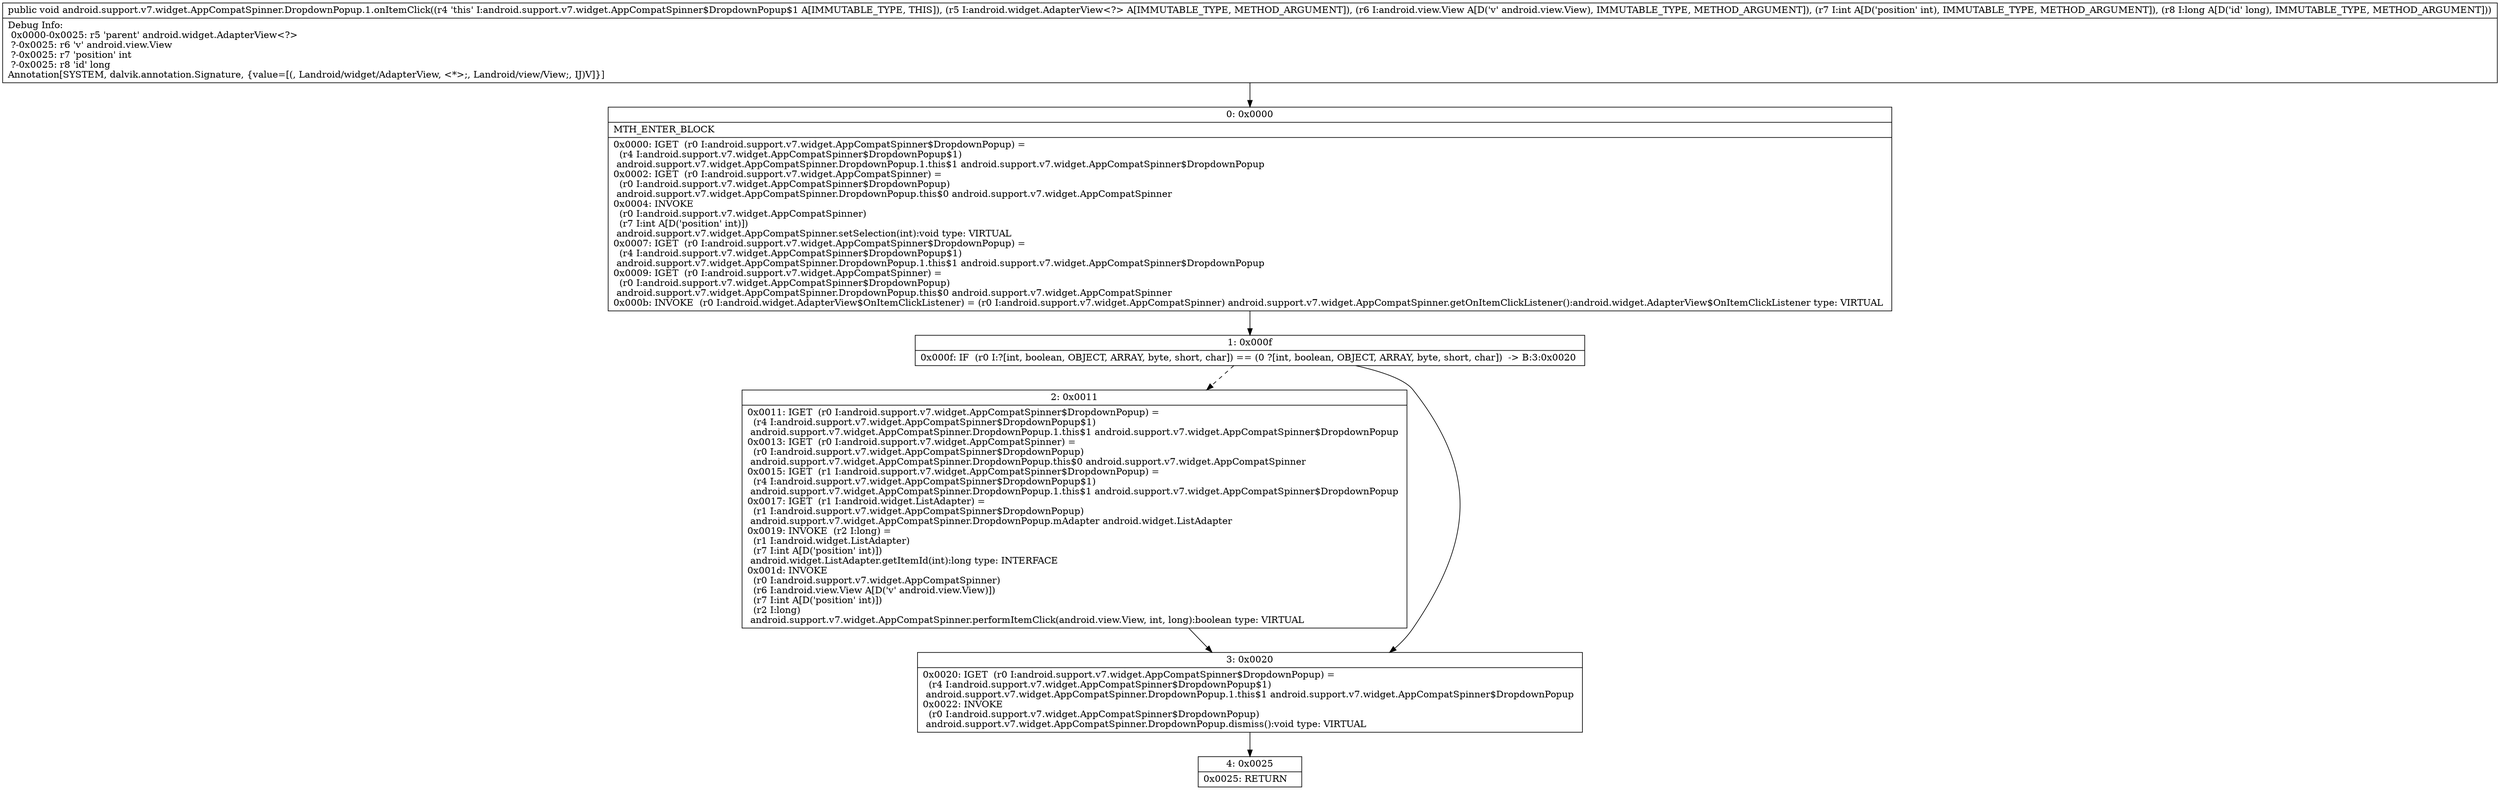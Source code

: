 digraph "CFG forandroid.support.v7.widget.AppCompatSpinner.DropdownPopup.1.onItemClick(Landroid\/widget\/AdapterView;Landroid\/view\/View;IJ)V" {
Node_0 [shape=record,label="{0\:\ 0x0000|MTH_ENTER_BLOCK\l|0x0000: IGET  (r0 I:android.support.v7.widget.AppCompatSpinner$DropdownPopup) = \l  (r4 I:android.support.v7.widget.AppCompatSpinner$DropdownPopup$1)\l android.support.v7.widget.AppCompatSpinner.DropdownPopup.1.this$1 android.support.v7.widget.AppCompatSpinner$DropdownPopup \l0x0002: IGET  (r0 I:android.support.v7.widget.AppCompatSpinner) = \l  (r0 I:android.support.v7.widget.AppCompatSpinner$DropdownPopup)\l android.support.v7.widget.AppCompatSpinner.DropdownPopup.this$0 android.support.v7.widget.AppCompatSpinner \l0x0004: INVOKE  \l  (r0 I:android.support.v7.widget.AppCompatSpinner)\l  (r7 I:int A[D('position' int)])\l android.support.v7.widget.AppCompatSpinner.setSelection(int):void type: VIRTUAL \l0x0007: IGET  (r0 I:android.support.v7.widget.AppCompatSpinner$DropdownPopup) = \l  (r4 I:android.support.v7.widget.AppCompatSpinner$DropdownPopup$1)\l android.support.v7.widget.AppCompatSpinner.DropdownPopup.1.this$1 android.support.v7.widget.AppCompatSpinner$DropdownPopup \l0x0009: IGET  (r0 I:android.support.v7.widget.AppCompatSpinner) = \l  (r0 I:android.support.v7.widget.AppCompatSpinner$DropdownPopup)\l android.support.v7.widget.AppCompatSpinner.DropdownPopup.this$0 android.support.v7.widget.AppCompatSpinner \l0x000b: INVOKE  (r0 I:android.widget.AdapterView$OnItemClickListener) = (r0 I:android.support.v7.widget.AppCompatSpinner) android.support.v7.widget.AppCompatSpinner.getOnItemClickListener():android.widget.AdapterView$OnItemClickListener type: VIRTUAL \l}"];
Node_1 [shape=record,label="{1\:\ 0x000f|0x000f: IF  (r0 I:?[int, boolean, OBJECT, ARRAY, byte, short, char]) == (0 ?[int, boolean, OBJECT, ARRAY, byte, short, char])  \-\> B:3:0x0020 \l}"];
Node_2 [shape=record,label="{2\:\ 0x0011|0x0011: IGET  (r0 I:android.support.v7.widget.AppCompatSpinner$DropdownPopup) = \l  (r4 I:android.support.v7.widget.AppCompatSpinner$DropdownPopup$1)\l android.support.v7.widget.AppCompatSpinner.DropdownPopup.1.this$1 android.support.v7.widget.AppCompatSpinner$DropdownPopup \l0x0013: IGET  (r0 I:android.support.v7.widget.AppCompatSpinner) = \l  (r0 I:android.support.v7.widget.AppCompatSpinner$DropdownPopup)\l android.support.v7.widget.AppCompatSpinner.DropdownPopup.this$0 android.support.v7.widget.AppCompatSpinner \l0x0015: IGET  (r1 I:android.support.v7.widget.AppCompatSpinner$DropdownPopup) = \l  (r4 I:android.support.v7.widget.AppCompatSpinner$DropdownPopup$1)\l android.support.v7.widget.AppCompatSpinner.DropdownPopup.1.this$1 android.support.v7.widget.AppCompatSpinner$DropdownPopup \l0x0017: IGET  (r1 I:android.widget.ListAdapter) = \l  (r1 I:android.support.v7.widget.AppCompatSpinner$DropdownPopup)\l android.support.v7.widget.AppCompatSpinner.DropdownPopup.mAdapter android.widget.ListAdapter \l0x0019: INVOKE  (r2 I:long) = \l  (r1 I:android.widget.ListAdapter)\l  (r7 I:int A[D('position' int)])\l android.widget.ListAdapter.getItemId(int):long type: INTERFACE \l0x001d: INVOKE  \l  (r0 I:android.support.v7.widget.AppCompatSpinner)\l  (r6 I:android.view.View A[D('v' android.view.View)])\l  (r7 I:int A[D('position' int)])\l  (r2 I:long)\l android.support.v7.widget.AppCompatSpinner.performItemClick(android.view.View, int, long):boolean type: VIRTUAL \l}"];
Node_3 [shape=record,label="{3\:\ 0x0020|0x0020: IGET  (r0 I:android.support.v7.widget.AppCompatSpinner$DropdownPopup) = \l  (r4 I:android.support.v7.widget.AppCompatSpinner$DropdownPopup$1)\l android.support.v7.widget.AppCompatSpinner.DropdownPopup.1.this$1 android.support.v7.widget.AppCompatSpinner$DropdownPopup \l0x0022: INVOKE  \l  (r0 I:android.support.v7.widget.AppCompatSpinner$DropdownPopup)\l android.support.v7.widget.AppCompatSpinner.DropdownPopup.dismiss():void type: VIRTUAL \l}"];
Node_4 [shape=record,label="{4\:\ 0x0025|0x0025: RETURN   \l}"];
MethodNode[shape=record,label="{public void android.support.v7.widget.AppCompatSpinner.DropdownPopup.1.onItemClick((r4 'this' I:android.support.v7.widget.AppCompatSpinner$DropdownPopup$1 A[IMMUTABLE_TYPE, THIS]), (r5 I:android.widget.AdapterView\<?\> A[IMMUTABLE_TYPE, METHOD_ARGUMENT]), (r6 I:android.view.View A[D('v' android.view.View), IMMUTABLE_TYPE, METHOD_ARGUMENT]), (r7 I:int A[D('position' int), IMMUTABLE_TYPE, METHOD_ARGUMENT]), (r8 I:long A[D('id' long), IMMUTABLE_TYPE, METHOD_ARGUMENT]))  | Debug Info:\l  0x0000\-0x0025: r5 'parent' android.widget.AdapterView\<?\>\l  ?\-0x0025: r6 'v' android.view.View\l  ?\-0x0025: r7 'position' int\l  ?\-0x0025: r8 'id' long\lAnnotation[SYSTEM, dalvik.annotation.Signature, \{value=[(, Landroid\/widget\/AdapterView, \<*\>;, Landroid\/view\/View;, IJ)V]\}]\l}"];
MethodNode -> Node_0;
Node_0 -> Node_1;
Node_1 -> Node_2[style=dashed];
Node_1 -> Node_3;
Node_2 -> Node_3;
Node_3 -> Node_4;
}

